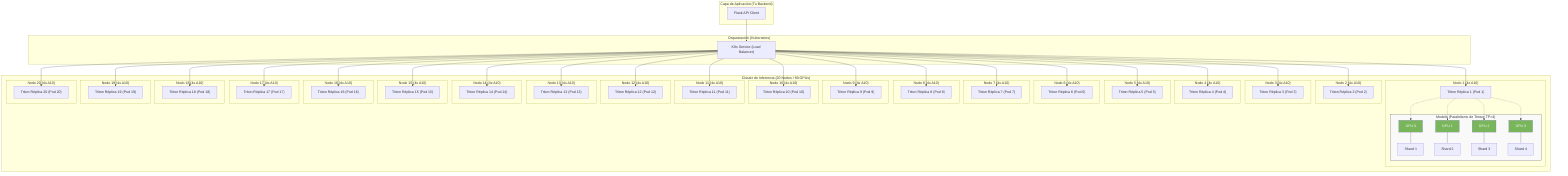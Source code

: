 graph TD
    subgraph "Capa de Aplicación (Tu Backend)"
        F[Flask API Client]
    end

    subgraph "Orquestación (Kubernetes)"
        K["K8s Service (Load Balancer)"]
    end

    F --> K

    subgraph "Clúster de Inferencia (20 Nodos / 80 GPUs)"
        direction TB
        
        subgraph "Nodo 1 (4x A10)"
            direction LR
            T1["Triton Réplica 1 (Pod 1)"]
            
            subgraph SGP1 ["Modelo (Paralelismo de Tensor TP=4)"]
                G1[GPU 0] --- M1[Shard 1]
                G2[GPU 1] --- M2[Shard 2]
                G3[GPU 2] --- M3[Shard 3]
                G4[GPU 3] --- M4[Shard 4]
            end
            
            style SGP1 fill:#f9f9f9,stroke:#333
            style G1 fill:#78B55B,color:#fff
            style G2 fill:#78B55B,color:#fff
            style G3 fill:#78B55B,color:#fff
            style G4 fill:#78B55B,color:#fff
            
            T1 -.-> G1
            T1 -.-> G2
            T1 -.-> G3
            T1 -.-> G4
        end

        subgraph "Nodo 2 (4x A10)"
            T2["Triton Réplica 2 (Pod 2)"]
        end
        
        subgraph "Nodo 3 (4x A10)"
            T3["Triton Réplica 3 (Pod 3)"]
        end
        
        subgraph "Nodo 4 (4x A10)"
            T4["Triton Réplica 4 (Pod 4)"]
        end
        
        subgraph "Nodo 5 (4x A10)"
            T5["Triton Réplica 5 (Pod 5)"]
        end
        
        subgraph "Nodo 6 (4x A10)"
            T6["Triton Réplica 6 (Pod 6)"]
        end

        subgraph "Nodo 7 (4x A10)"
            T7["Triton Réplica 7 (Pod 7)"]
        end

        subgraph "Nodo 8 (4x A10)"
            T8["Triton Réplica 8 (Pod 8)"]
        end

        subgraph "Nodo 9 (4x A10)"
            T9["Triton Réplica 9 (Pod 9)"]
        end

        subgraph "Nodo 10 (4x A10)"
            T10["Triton Réplica 10 (Pod 10)"]
        end

        subgraph "Nodo 11 (4x A10)"
            T11["Triton Réplica 11 (Pod 11)"]
        end

        subgraph "Nodo 12 (4x A10)"
            T12["Triton Réplica 12 (Pod 12)"]
        end

        subgraph "Nodo 13 (4x A10)"
            T13["Triton Réplica 13 (Pod 13)"]
        end

        subgraph "Nodo 14 (4x A10)"
            T14["Triton Réplica 14 (Pod 14)"]
        end

        subgraph "Nodo 15 (4x A10)"
            T15["Triton Réplica 15 (Pod 15)"]
        end

        subgraph "Nodo 16 (4x A10)"
            T16["Triton Réplica 16 (Pod 16)"]
        end

        subgraph "Nodo 17 (4x A10)"
            T17["Triton Réplica 17 (Pod 17)"]
        end

        subgraph "Nodo 18 (4x A10)"
            T18["Triton Réplica 18 (Pod 18)"]
        end

        subgraph "Nodo 19 (4x A10)"
            T19["Triton Réplica 19 (Pod 19)"]
        end

        subgraph "Nodo 20 (4x A10)"
            T20["Triton Réplica 20 (Pod 20)"]
        end

        K --> T1
        K --> T2
        K --> T3
        K --> T4
        K --> T5
        K --> T6
        K --> T7
        K --> T8
        K --> T9
        K --> T10
        K --> T11
        K --> T12
        K --> T13
        K --> T14
        K --> T15
        K --> T16
        K --> T17
        K --> T18
        K --> T19
        K --> T20
    end